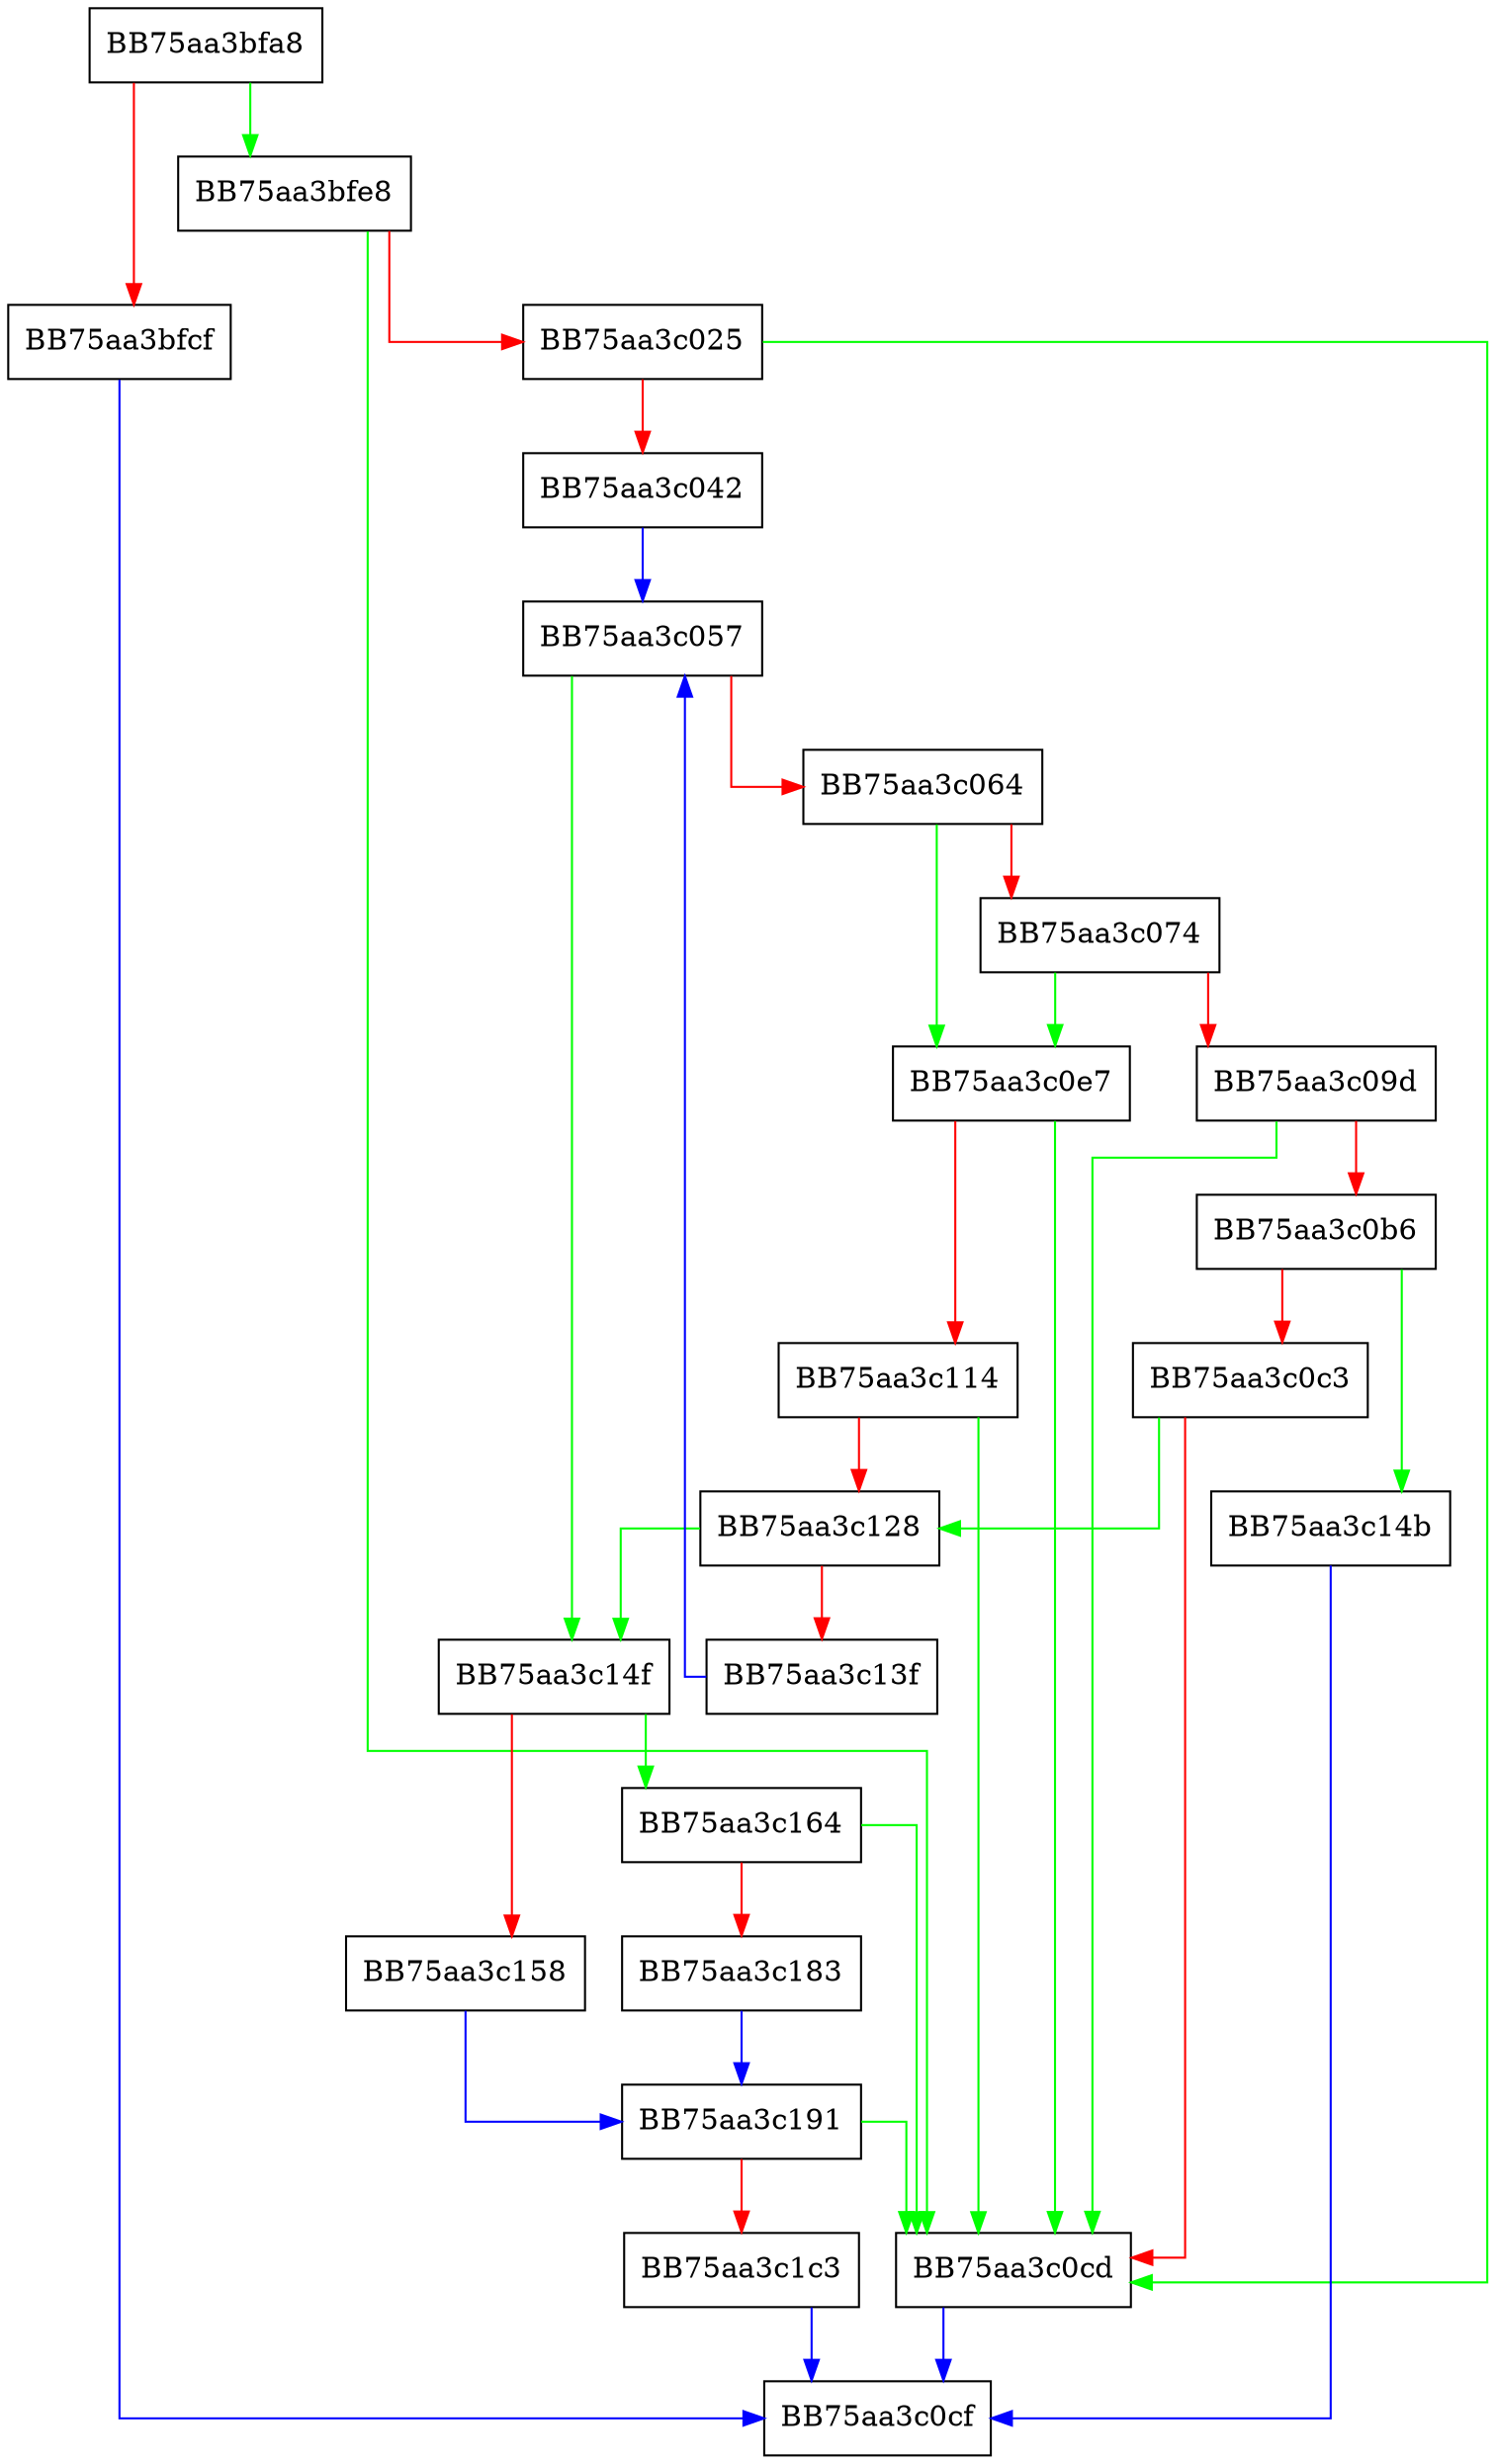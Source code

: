 digraph concat {
  node [shape="box"];
  graph [splines=ortho];
  BB75aa3bfa8 -> BB75aa3bfe8 [color="green"];
  BB75aa3bfa8 -> BB75aa3bfcf [color="red"];
  BB75aa3bfcf -> BB75aa3c0cf [color="blue"];
  BB75aa3bfe8 -> BB75aa3c0cd [color="green"];
  BB75aa3bfe8 -> BB75aa3c025 [color="red"];
  BB75aa3c025 -> BB75aa3c0cd [color="green"];
  BB75aa3c025 -> BB75aa3c042 [color="red"];
  BB75aa3c042 -> BB75aa3c057 [color="blue"];
  BB75aa3c057 -> BB75aa3c14f [color="green"];
  BB75aa3c057 -> BB75aa3c064 [color="red"];
  BB75aa3c064 -> BB75aa3c0e7 [color="green"];
  BB75aa3c064 -> BB75aa3c074 [color="red"];
  BB75aa3c074 -> BB75aa3c0e7 [color="green"];
  BB75aa3c074 -> BB75aa3c09d [color="red"];
  BB75aa3c09d -> BB75aa3c0cd [color="green"];
  BB75aa3c09d -> BB75aa3c0b6 [color="red"];
  BB75aa3c0b6 -> BB75aa3c14b [color="green"];
  BB75aa3c0b6 -> BB75aa3c0c3 [color="red"];
  BB75aa3c0c3 -> BB75aa3c128 [color="green"];
  BB75aa3c0c3 -> BB75aa3c0cd [color="red"];
  BB75aa3c0cd -> BB75aa3c0cf [color="blue"];
  BB75aa3c0e7 -> BB75aa3c0cd [color="green"];
  BB75aa3c0e7 -> BB75aa3c114 [color="red"];
  BB75aa3c114 -> BB75aa3c0cd [color="green"];
  BB75aa3c114 -> BB75aa3c128 [color="red"];
  BB75aa3c128 -> BB75aa3c14f [color="green"];
  BB75aa3c128 -> BB75aa3c13f [color="red"];
  BB75aa3c13f -> BB75aa3c057 [color="blue"];
  BB75aa3c14b -> BB75aa3c0cf [color="blue"];
  BB75aa3c14f -> BB75aa3c164 [color="green"];
  BB75aa3c14f -> BB75aa3c158 [color="red"];
  BB75aa3c158 -> BB75aa3c191 [color="blue"];
  BB75aa3c164 -> BB75aa3c0cd [color="green"];
  BB75aa3c164 -> BB75aa3c183 [color="red"];
  BB75aa3c183 -> BB75aa3c191 [color="blue"];
  BB75aa3c191 -> BB75aa3c0cd [color="green"];
  BB75aa3c191 -> BB75aa3c1c3 [color="red"];
  BB75aa3c1c3 -> BB75aa3c0cf [color="blue"];
}